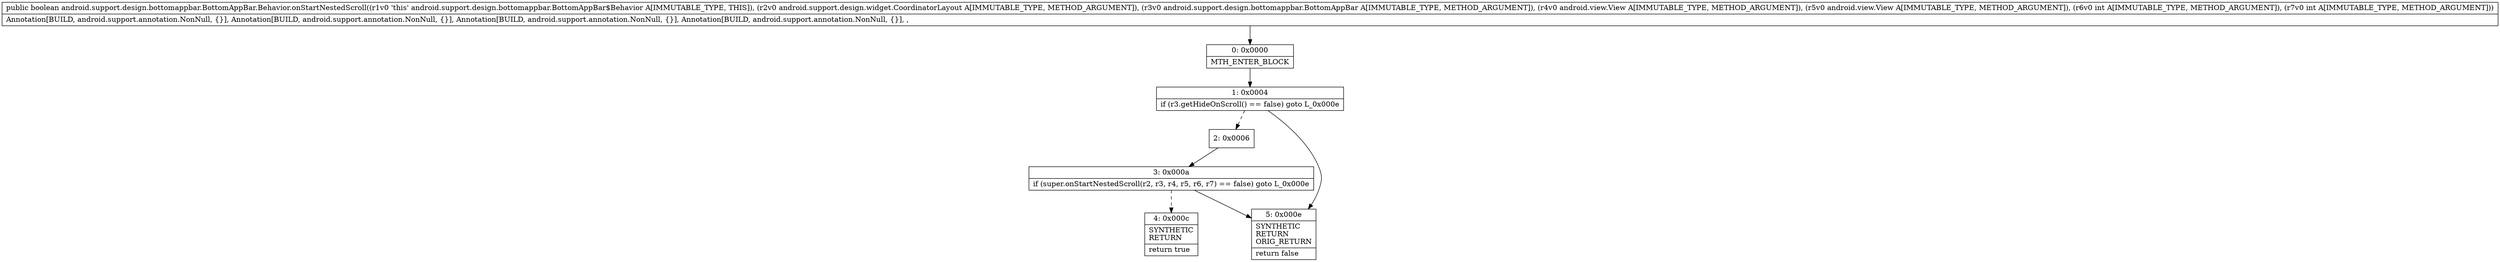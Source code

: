digraph "CFG forandroid.support.design.bottomappbar.BottomAppBar.Behavior.onStartNestedScroll(Landroid\/support\/design\/widget\/CoordinatorLayout;Landroid\/support\/design\/bottomappbar\/BottomAppBar;Landroid\/view\/View;Landroid\/view\/View;II)Z" {
Node_0 [shape=record,label="{0\:\ 0x0000|MTH_ENTER_BLOCK\l}"];
Node_1 [shape=record,label="{1\:\ 0x0004|if (r3.getHideOnScroll() == false) goto L_0x000e\l}"];
Node_2 [shape=record,label="{2\:\ 0x0006}"];
Node_3 [shape=record,label="{3\:\ 0x000a|if (super.onStartNestedScroll(r2, r3, r4, r5, r6, r7) == false) goto L_0x000e\l}"];
Node_4 [shape=record,label="{4\:\ 0x000c|SYNTHETIC\lRETURN\l|return true\l}"];
Node_5 [shape=record,label="{5\:\ 0x000e|SYNTHETIC\lRETURN\lORIG_RETURN\l|return false\l}"];
MethodNode[shape=record,label="{public boolean android.support.design.bottomappbar.BottomAppBar.Behavior.onStartNestedScroll((r1v0 'this' android.support.design.bottomappbar.BottomAppBar$Behavior A[IMMUTABLE_TYPE, THIS]), (r2v0 android.support.design.widget.CoordinatorLayout A[IMMUTABLE_TYPE, METHOD_ARGUMENT]), (r3v0 android.support.design.bottomappbar.BottomAppBar A[IMMUTABLE_TYPE, METHOD_ARGUMENT]), (r4v0 android.view.View A[IMMUTABLE_TYPE, METHOD_ARGUMENT]), (r5v0 android.view.View A[IMMUTABLE_TYPE, METHOD_ARGUMENT]), (r6v0 int A[IMMUTABLE_TYPE, METHOD_ARGUMENT]), (r7v0 int A[IMMUTABLE_TYPE, METHOD_ARGUMENT]))  | Annotation[BUILD, android.support.annotation.NonNull, \{\}], Annotation[BUILD, android.support.annotation.NonNull, \{\}], Annotation[BUILD, android.support.annotation.NonNull, \{\}], Annotation[BUILD, android.support.annotation.NonNull, \{\}], , \l}"];
MethodNode -> Node_0;
Node_0 -> Node_1;
Node_1 -> Node_2[style=dashed];
Node_1 -> Node_5;
Node_2 -> Node_3;
Node_3 -> Node_4[style=dashed];
Node_3 -> Node_5;
}

